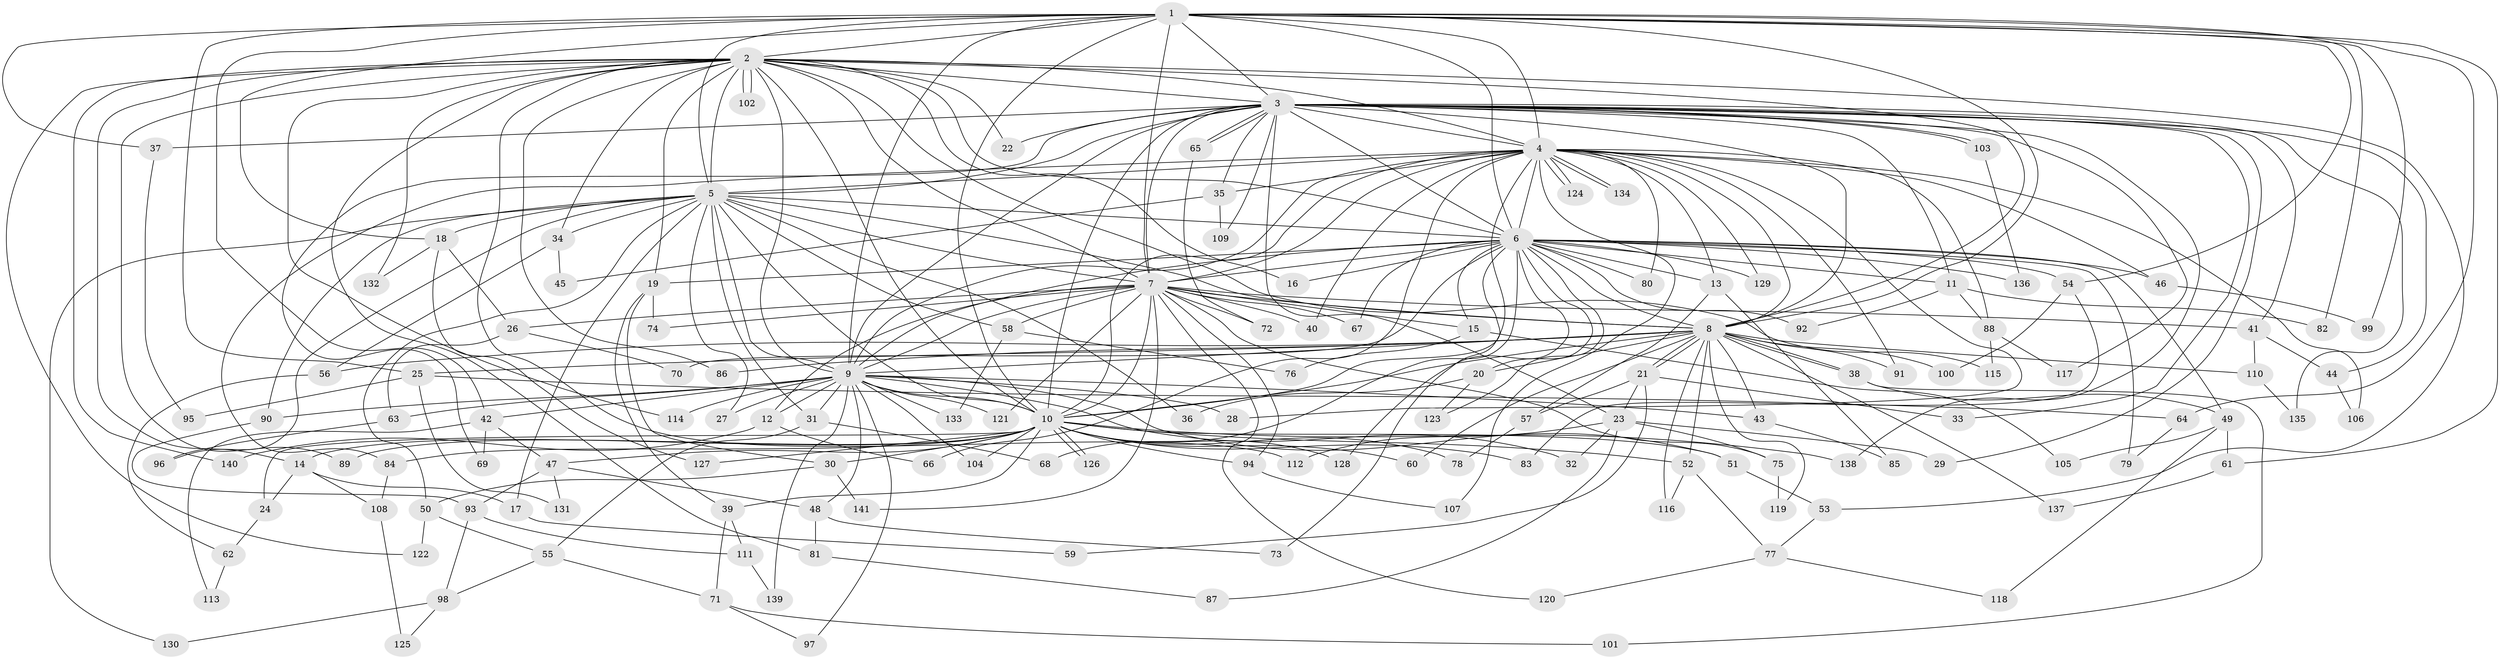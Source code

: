 // Generated by graph-tools (version 1.1) at 2025/11/02/27/25 16:11:00]
// undirected, 141 vertices, 307 edges
graph export_dot {
graph [start="1"]
  node [color=gray90,style=filled];
  1;
  2;
  3;
  4;
  5;
  6;
  7;
  8;
  9;
  10;
  11;
  12;
  13;
  14;
  15;
  16;
  17;
  18;
  19;
  20;
  21;
  22;
  23;
  24;
  25;
  26;
  27;
  28;
  29;
  30;
  31;
  32;
  33;
  34;
  35;
  36;
  37;
  38;
  39;
  40;
  41;
  42;
  43;
  44;
  45;
  46;
  47;
  48;
  49;
  50;
  51;
  52;
  53;
  54;
  55;
  56;
  57;
  58;
  59;
  60;
  61;
  62;
  63;
  64;
  65;
  66;
  67;
  68;
  69;
  70;
  71;
  72;
  73;
  74;
  75;
  76;
  77;
  78;
  79;
  80;
  81;
  82;
  83;
  84;
  85;
  86;
  87;
  88;
  89;
  90;
  91;
  92;
  93;
  94;
  95;
  96;
  97;
  98;
  99;
  100;
  101;
  102;
  103;
  104;
  105;
  106;
  107;
  108;
  109;
  110;
  111;
  112;
  113;
  114;
  115;
  116;
  117;
  118;
  119;
  120;
  121;
  122;
  123;
  124;
  125;
  126;
  127;
  128;
  129;
  130;
  131;
  132;
  133;
  134;
  135;
  136;
  137;
  138;
  139;
  140;
  141;
  1 -- 2;
  1 -- 3;
  1 -- 4;
  1 -- 5;
  1 -- 6;
  1 -- 7;
  1 -- 8;
  1 -- 9;
  1 -- 10;
  1 -- 18;
  1 -- 25;
  1 -- 37;
  1 -- 42;
  1 -- 54;
  1 -- 61;
  1 -- 64;
  1 -- 82;
  1 -- 99;
  2 -- 3;
  2 -- 4;
  2 -- 5;
  2 -- 6;
  2 -- 7;
  2 -- 8;
  2 -- 9;
  2 -- 10;
  2 -- 14;
  2 -- 16;
  2 -- 19;
  2 -- 22;
  2 -- 34;
  2 -- 53;
  2 -- 81;
  2 -- 86;
  2 -- 89;
  2 -- 102;
  2 -- 102;
  2 -- 112;
  2 -- 114;
  2 -- 115;
  2 -- 122;
  2 -- 132;
  2 -- 140;
  3 -- 4;
  3 -- 5;
  3 -- 6;
  3 -- 7;
  3 -- 8;
  3 -- 9;
  3 -- 10;
  3 -- 11;
  3 -- 22;
  3 -- 23;
  3 -- 29;
  3 -- 33;
  3 -- 35;
  3 -- 37;
  3 -- 41;
  3 -- 44;
  3 -- 65;
  3 -- 65;
  3 -- 69;
  3 -- 103;
  3 -- 103;
  3 -- 109;
  3 -- 117;
  3 -- 135;
  3 -- 138;
  4 -- 5;
  4 -- 6;
  4 -- 7;
  4 -- 8;
  4 -- 9;
  4 -- 10;
  4 -- 13;
  4 -- 28;
  4 -- 35;
  4 -- 40;
  4 -- 46;
  4 -- 66;
  4 -- 73;
  4 -- 80;
  4 -- 84;
  4 -- 88;
  4 -- 91;
  4 -- 106;
  4 -- 107;
  4 -- 124;
  4 -- 124;
  4 -- 129;
  4 -- 134;
  4 -- 134;
  5 -- 6;
  5 -- 7;
  5 -- 8;
  5 -- 9;
  5 -- 10;
  5 -- 17;
  5 -- 18;
  5 -- 27;
  5 -- 31;
  5 -- 34;
  5 -- 36;
  5 -- 50;
  5 -- 58;
  5 -- 90;
  5 -- 96;
  5 -- 130;
  6 -- 7;
  6 -- 8;
  6 -- 9;
  6 -- 10;
  6 -- 11;
  6 -- 13;
  6 -- 15;
  6 -- 16;
  6 -- 19;
  6 -- 20;
  6 -- 46;
  6 -- 49;
  6 -- 54;
  6 -- 67;
  6 -- 68;
  6 -- 70;
  6 -- 79;
  6 -- 80;
  6 -- 92;
  6 -- 123;
  6 -- 128;
  6 -- 129;
  6 -- 136;
  7 -- 8;
  7 -- 9;
  7 -- 10;
  7 -- 12;
  7 -- 15;
  7 -- 26;
  7 -- 40;
  7 -- 41;
  7 -- 58;
  7 -- 67;
  7 -- 72;
  7 -- 74;
  7 -- 75;
  7 -- 94;
  7 -- 120;
  7 -- 121;
  7 -- 141;
  8 -- 9;
  8 -- 10;
  8 -- 20;
  8 -- 21;
  8 -- 21;
  8 -- 25;
  8 -- 38;
  8 -- 38;
  8 -- 43;
  8 -- 52;
  8 -- 56;
  8 -- 60;
  8 -- 86;
  8 -- 91;
  8 -- 100;
  8 -- 110;
  8 -- 116;
  8 -- 119;
  8 -- 137;
  9 -- 10;
  9 -- 12;
  9 -- 27;
  9 -- 28;
  9 -- 31;
  9 -- 32;
  9 -- 42;
  9 -- 43;
  9 -- 48;
  9 -- 51;
  9 -- 63;
  9 -- 90;
  9 -- 97;
  9 -- 104;
  9 -- 114;
  9 -- 121;
  9 -- 133;
  9 -- 139;
  10 -- 14;
  10 -- 24;
  10 -- 30;
  10 -- 39;
  10 -- 47;
  10 -- 51;
  10 -- 52;
  10 -- 60;
  10 -- 78;
  10 -- 83;
  10 -- 84;
  10 -- 89;
  10 -- 94;
  10 -- 104;
  10 -- 126;
  10 -- 126;
  10 -- 127;
  10 -- 128;
  10 -- 138;
  11 -- 82;
  11 -- 88;
  11 -- 92;
  12 -- 66;
  12 -- 140;
  13 -- 57;
  13 -- 85;
  14 -- 17;
  14 -- 24;
  14 -- 108;
  15 -- 76;
  15 -- 105;
  17 -- 59;
  18 -- 26;
  18 -- 127;
  18 -- 132;
  19 -- 30;
  19 -- 39;
  19 -- 74;
  20 -- 36;
  20 -- 123;
  21 -- 23;
  21 -- 33;
  21 -- 57;
  21 -- 59;
  23 -- 29;
  23 -- 32;
  23 -- 75;
  23 -- 87;
  23 -- 112;
  24 -- 62;
  25 -- 64;
  25 -- 95;
  25 -- 131;
  26 -- 63;
  26 -- 70;
  30 -- 50;
  30 -- 141;
  31 -- 55;
  31 -- 68;
  34 -- 45;
  34 -- 56;
  35 -- 45;
  35 -- 109;
  37 -- 95;
  38 -- 49;
  38 -- 101;
  39 -- 71;
  39 -- 111;
  41 -- 44;
  41 -- 110;
  42 -- 47;
  42 -- 69;
  42 -- 113;
  43 -- 85;
  44 -- 106;
  46 -- 99;
  47 -- 48;
  47 -- 93;
  47 -- 131;
  48 -- 73;
  48 -- 81;
  49 -- 61;
  49 -- 105;
  49 -- 118;
  50 -- 55;
  50 -- 122;
  51 -- 53;
  52 -- 77;
  52 -- 116;
  53 -- 77;
  54 -- 83;
  54 -- 100;
  55 -- 71;
  55 -- 98;
  56 -- 62;
  57 -- 78;
  58 -- 76;
  58 -- 133;
  61 -- 137;
  62 -- 113;
  63 -- 96;
  64 -- 79;
  65 -- 72;
  71 -- 97;
  71 -- 101;
  75 -- 119;
  77 -- 118;
  77 -- 120;
  81 -- 87;
  84 -- 108;
  88 -- 115;
  88 -- 117;
  90 -- 93;
  93 -- 98;
  93 -- 111;
  94 -- 107;
  98 -- 125;
  98 -- 130;
  103 -- 136;
  108 -- 125;
  110 -- 135;
  111 -- 139;
}
